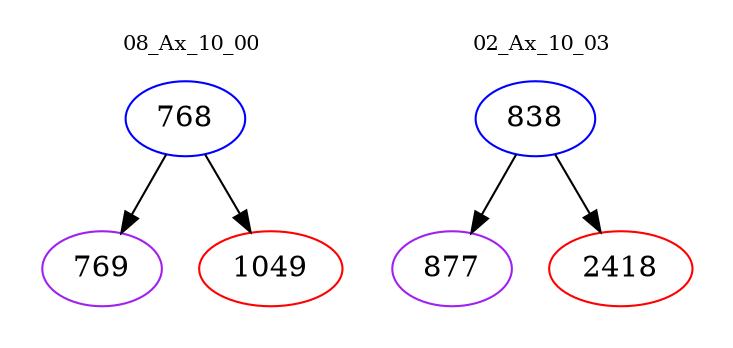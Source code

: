 digraph{
subgraph cluster_0 {
color = white
label = "08_Ax_10_00";
fontsize=10;
T0_768 [label="768", color="blue"]
T0_768 -> T0_769 [color="black"]
T0_769 [label="769", color="purple"]
T0_768 -> T0_1049 [color="black"]
T0_1049 [label="1049", color="red"]
}
subgraph cluster_1 {
color = white
label = "02_Ax_10_03";
fontsize=10;
T1_838 [label="838", color="blue"]
T1_838 -> T1_877 [color="black"]
T1_877 [label="877", color="purple"]
T1_838 -> T1_2418 [color="black"]
T1_2418 [label="2418", color="red"]
}
}
